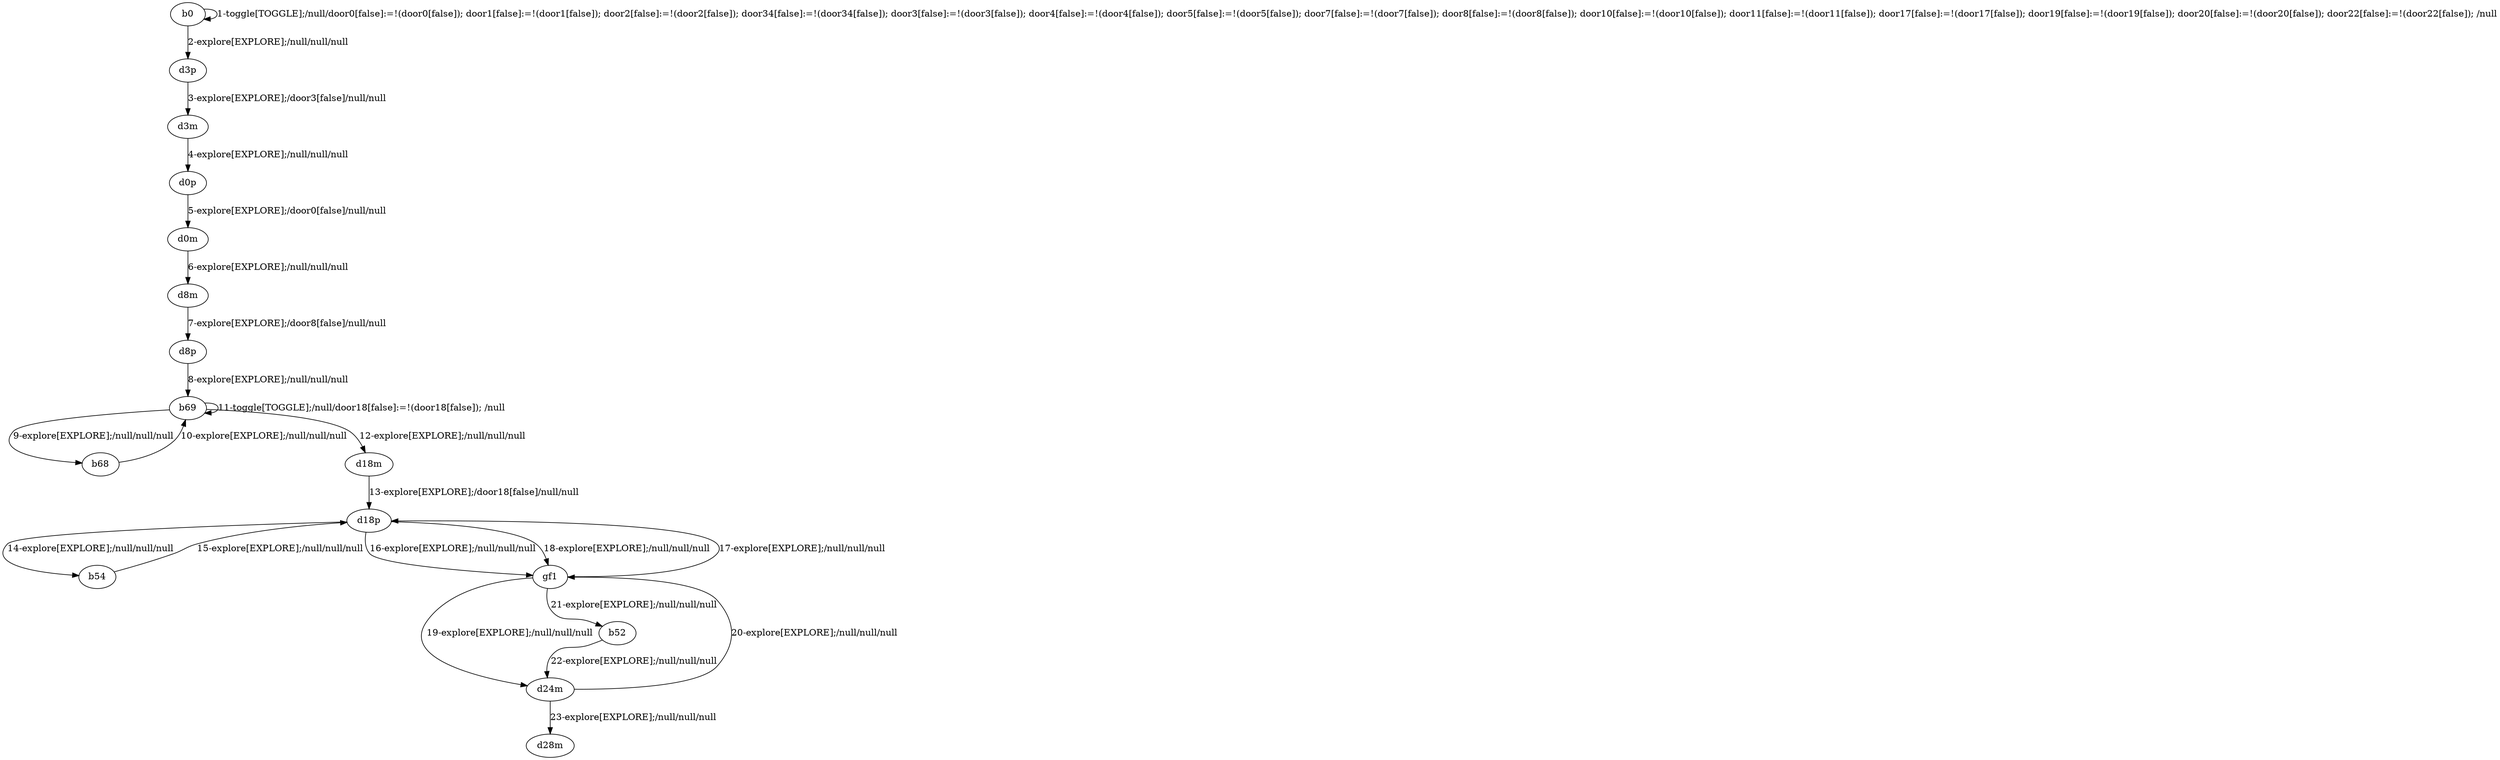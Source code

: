 # Total number of goals covered by this test: 2
# b54 --> d18p
# gf1 --> d18p

digraph g {
"b0" -> "b0" [label = "1-toggle[TOGGLE];/null/door0[false]:=!(door0[false]); door1[false]:=!(door1[false]); door2[false]:=!(door2[false]); door34[false]:=!(door34[false]); door3[false]:=!(door3[false]); door4[false]:=!(door4[false]); door5[false]:=!(door5[false]); door7[false]:=!(door7[false]); door8[false]:=!(door8[false]); door10[false]:=!(door10[false]); door11[false]:=!(door11[false]); door17[false]:=!(door17[false]); door19[false]:=!(door19[false]); door20[false]:=!(door20[false]); door22[false]:=!(door22[false]); /null"];
"b0" -> "d3p" [label = "2-explore[EXPLORE];/null/null/null"];
"d3p" -> "d3m" [label = "3-explore[EXPLORE];/door3[false]/null/null"];
"d3m" -> "d0p" [label = "4-explore[EXPLORE];/null/null/null"];
"d0p" -> "d0m" [label = "5-explore[EXPLORE];/door0[false]/null/null"];
"d0m" -> "d8m" [label = "6-explore[EXPLORE];/null/null/null"];
"d8m" -> "d8p" [label = "7-explore[EXPLORE];/door8[false]/null/null"];
"d8p" -> "b69" [label = "8-explore[EXPLORE];/null/null/null"];
"b69" -> "b68" [label = "9-explore[EXPLORE];/null/null/null"];
"b68" -> "b69" [label = "10-explore[EXPLORE];/null/null/null"];
"b69" -> "b69" [label = "11-toggle[TOGGLE];/null/door18[false]:=!(door18[false]); /null"];
"b69" -> "d18m" [label = "12-explore[EXPLORE];/null/null/null"];
"d18m" -> "d18p" [label = "13-explore[EXPLORE];/door18[false]/null/null"];
"d18p" -> "b54" [label = "14-explore[EXPLORE];/null/null/null"];
"b54" -> "d18p" [label = "15-explore[EXPLORE];/null/null/null"];
"d18p" -> "gf1" [label = "16-explore[EXPLORE];/null/null/null"];
"gf1" -> "d18p" [label = "17-explore[EXPLORE];/null/null/null"];
"d18p" -> "gf1" [label = "18-explore[EXPLORE];/null/null/null"];
"gf1" -> "d24m" [label = "19-explore[EXPLORE];/null/null/null"];
"d24m" -> "gf1" [label = "20-explore[EXPLORE];/null/null/null"];
"gf1" -> "b52" [label = "21-explore[EXPLORE];/null/null/null"];
"b52" -> "d24m" [label = "22-explore[EXPLORE];/null/null/null"];
"d24m" -> "d28m" [label = "23-explore[EXPLORE];/null/null/null"];
}